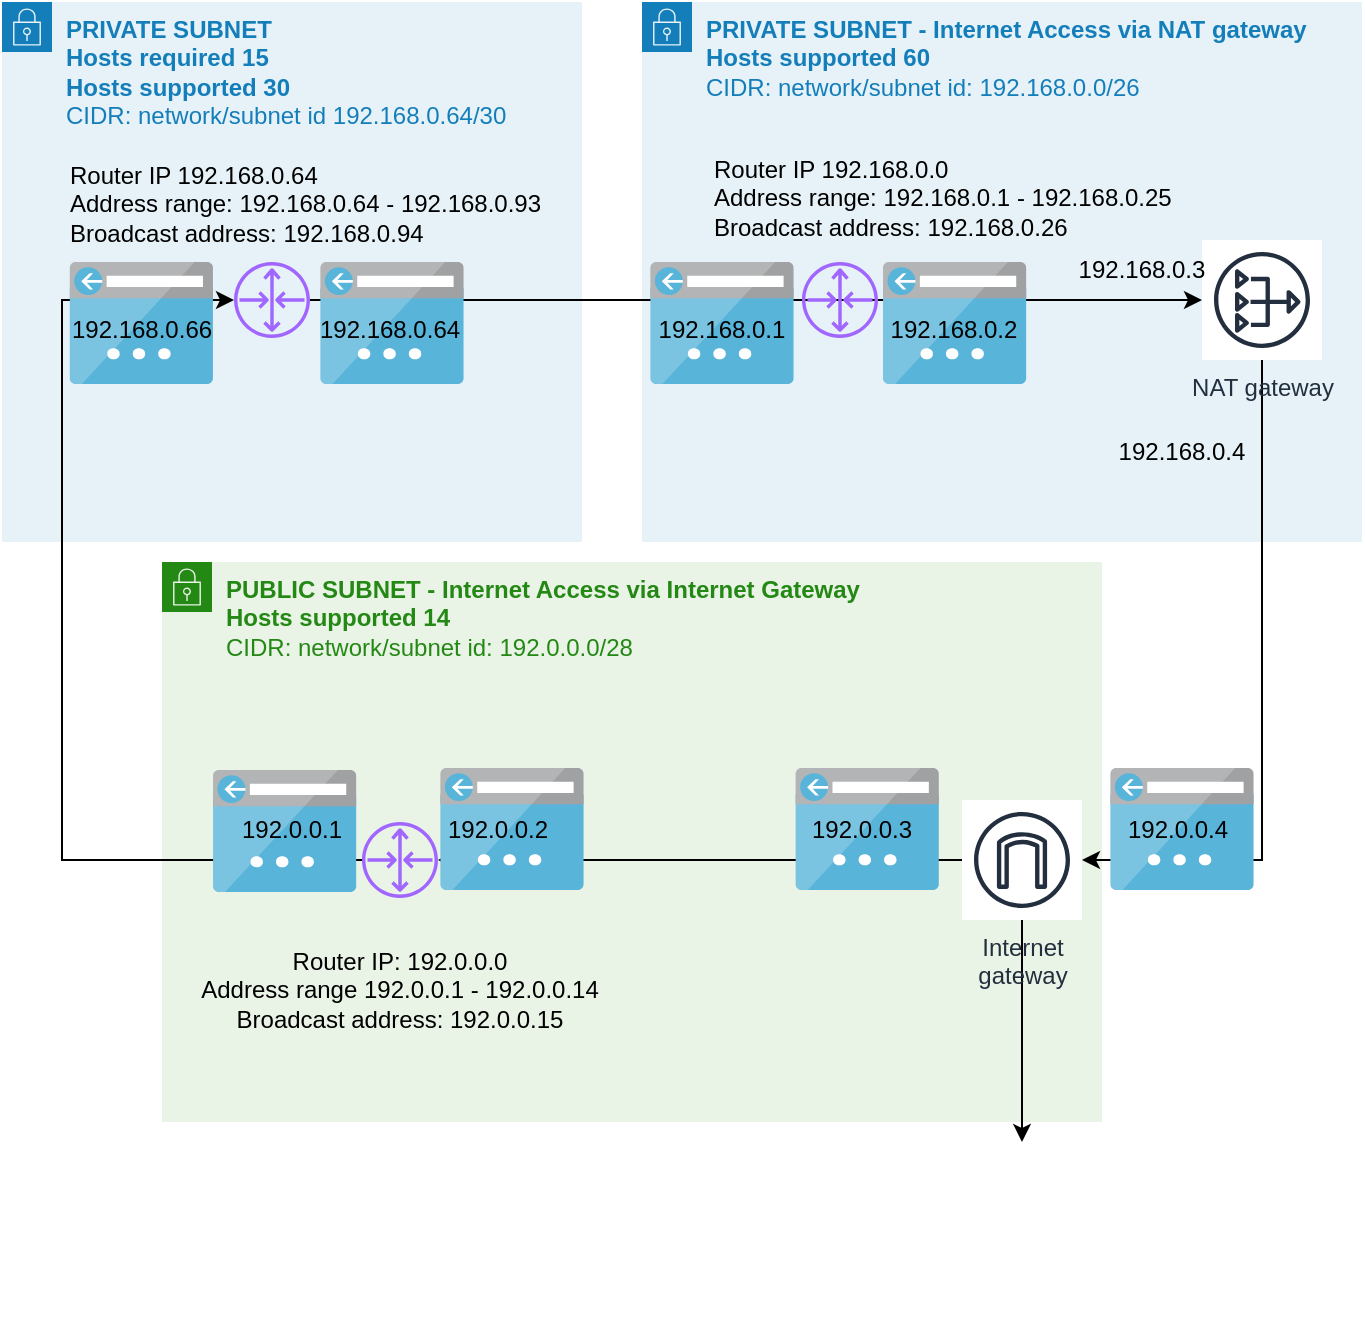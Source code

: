 <mxfile version="15.6.2" type="github"><diagram id="THZz9VPKlbnPk8QDeJtV" name="Page-1"><mxGraphModel dx="1038" dy="489" grid="1" gridSize="10" guides="1" tooltips="1" connect="1" arrows="1" fold="1" page="1" pageScale="1" pageWidth="827" pageHeight="1169" math="0" shadow="0"><root><mxCell id="0"/><mxCell id="1" parent="0"/><mxCell id="FMPoXQhVUgONB9Xmhco7-1" value="&lt;b&gt;PRIVATE SUBNET&lt;/b&gt;&lt;br&gt;&lt;b&gt;Hosts required 15&lt;/b&gt;&lt;br&gt;&lt;b&gt;Hosts supported 30&lt;/b&gt;&lt;br&gt;CIDR: network/subnet id 192.168.0.64/30&lt;br&gt;&lt;br&gt;" style="points=[[0,0],[0.25,0],[0.5,0],[0.75,0],[1,0],[1,0.25],[1,0.5],[1,0.75],[1,1],[0.75,1],[0.5,1],[0.25,1],[0,1],[0,0.75],[0,0.5],[0,0.25]];outlineConnect=0;gradientColor=none;html=1;whiteSpace=wrap;fontSize=12;fontStyle=0;shape=mxgraph.aws4.group;grIcon=mxgraph.aws4.group_security_group;grStroke=0;strokeColor=#147EBA;fillColor=#E6F2F8;verticalAlign=top;align=left;spacingLeft=30;fontColor=#147EBA;dashed=0;" vertex="1" parent="1"><mxGeometry x="40" y="40" width="290" height="270" as="geometry"/></mxCell><mxCell id="FMPoXQhVUgONB9Xmhco7-2" value="&lt;b&gt;PRIVATE SUBNET - Internet Access via NAT gateway&lt;/b&gt;&lt;br&gt;&lt;b&gt;Hosts supported 60&lt;/b&gt;&lt;br&gt;CIDR: network/subnet id: 192.168.0.0/26" style="points=[[0,0],[0.25,0],[0.5,0],[0.75,0],[1,0],[1,0.25],[1,0.5],[1,0.75],[1,1],[0.75,1],[0.5,1],[0.25,1],[0,1],[0,0.75],[0,0.5],[0,0.25]];outlineConnect=0;gradientColor=none;html=1;whiteSpace=wrap;fontSize=12;fontStyle=0;shape=mxgraph.aws4.group;grIcon=mxgraph.aws4.group_security_group;grStroke=0;strokeColor=#147EBA;fillColor=#E6F2F8;verticalAlign=top;align=left;spacingLeft=30;fontColor=#147EBA;dashed=0;" vertex="1" parent="1"><mxGeometry x="360" y="40" width="360" height="270" as="geometry"/></mxCell><mxCell id="FMPoXQhVUgONB9Xmhco7-3" value="&lt;b&gt;PUBLIC SUBNET - Internet Access via Internet Gateway&lt;/b&gt;&lt;br&gt;&lt;b&gt;Hosts supported 14&lt;/b&gt;&lt;br&gt;CIDR: network/subnet id: 192.0.0.0/28" style="points=[[0,0],[0.25,0],[0.5,0],[0.75,0],[1,0],[1,0.25],[1,0.5],[1,0.75],[1,1],[0.75,1],[0.5,1],[0.25,1],[0,1],[0,0.75],[0,0.5],[0,0.25]];outlineConnect=0;gradientColor=none;html=1;whiteSpace=wrap;fontSize=12;fontStyle=0;shape=mxgraph.aws4.group;grIcon=mxgraph.aws4.group_security_group;grStroke=0;strokeColor=#248814;fillColor=#E9F3E6;verticalAlign=top;align=left;spacingLeft=30;fontColor=#248814;dashed=0;" vertex="1" parent="1"><mxGeometry x="120" y="320" width="470" height="280" as="geometry"/></mxCell><mxCell id="FMPoXQhVUgONB9Xmhco7-9" style="edgeStyle=orthogonalEdgeStyle;rounded=0;orthogonalLoop=1;jettySize=auto;html=1;entryX=0;entryY=0.5;entryDx=0;entryDy=0;entryPerimeter=0;" edge="1" parent="1" source="FMPoXQhVUgONB9Xmhco7-4" target="FMPoXQhVUgONB9Xmhco7-7"><mxGeometry relative="1" as="geometry"/></mxCell><mxCell id="FMPoXQhVUgONB9Xmhco7-4" value="" style="sketch=0;outlineConnect=0;fontColor=#232F3E;gradientColor=none;fillColor=#A166FF;strokeColor=none;dashed=0;verticalLabelPosition=bottom;verticalAlign=top;align=center;html=1;fontSize=12;fontStyle=0;aspect=fixed;pointerEvents=1;shape=mxgraph.aws4.router;" vertex="1" parent="1"><mxGeometry x="156" y="170" width="38" height="38" as="geometry"/></mxCell><mxCell id="FMPoXQhVUgONB9Xmhco7-5" value="" style="sketch=0;outlineConnect=0;fontColor=#232F3E;gradientColor=none;fillColor=#A166FF;strokeColor=none;dashed=0;verticalLabelPosition=bottom;verticalAlign=top;align=center;html=1;fontSize=12;fontStyle=0;aspect=fixed;pointerEvents=1;shape=mxgraph.aws4.router;" vertex="1" parent="1"><mxGeometry x="440" y="170" width="38" height="38" as="geometry"/></mxCell><mxCell id="FMPoXQhVUgONB9Xmhco7-12" style="edgeStyle=orthogonalEdgeStyle;rounded=0;orthogonalLoop=1;jettySize=auto;html=1;" edge="1" parent="1" source="FMPoXQhVUgONB9Xmhco7-6" target="FMPoXQhVUgONB9Xmhco7-4"><mxGeometry relative="1" as="geometry"><Array as="points"><mxPoint x="70" y="469"/><mxPoint x="70" y="189"/></Array></mxGeometry></mxCell><mxCell id="FMPoXQhVUgONB9Xmhco7-6" value="" style="sketch=0;outlineConnect=0;fontColor=#232F3E;gradientColor=none;fillColor=#A166FF;strokeColor=none;dashed=0;verticalLabelPosition=bottom;verticalAlign=top;align=center;html=1;fontSize=12;fontStyle=0;aspect=fixed;pointerEvents=1;shape=mxgraph.aws4.router;" vertex="1" parent="1"><mxGeometry x="220" y="450" width="38" height="38" as="geometry"/></mxCell><mxCell id="FMPoXQhVUgONB9Xmhco7-10" style="edgeStyle=orthogonalEdgeStyle;rounded=0;orthogonalLoop=1;jettySize=auto;html=1;" edge="1" parent="1" source="FMPoXQhVUgONB9Xmhco7-7" target="FMPoXQhVUgONB9Xmhco7-8"><mxGeometry relative="1" as="geometry"><Array as="points"><mxPoint x="670" y="469"/></Array></mxGeometry></mxCell><mxCell id="FMPoXQhVUgONB9Xmhco7-7" value="NAT gateway" style="sketch=0;outlineConnect=0;fontColor=#232F3E;gradientColor=none;strokeColor=#232F3E;fillColor=#ffffff;dashed=0;verticalLabelPosition=bottom;verticalAlign=top;align=center;html=1;fontSize=12;fontStyle=0;aspect=fixed;shape=mxgraph.aws4.resourceIcon;resIcon=mxgraph.aws4.nat_gateway;" vertex="1" parent="1"><mxGeometry x="640" y="159" width="60" height="60" as="geometry"/></mxCell><mxCell id="FMPoXQhVUgONB9Xmhco7-11" style="edgeStyle=orthogonalEdgeStyle;rounded=0;orthogonalLoop=1;jettySize=auto;html=1;" edge="1" parent="1" source="FMPoXQhVUgONB9Xmhco7-8" target="FMPoXQhVUgONB9Xmhco7-6"><mxGeometry relative="1" as="geometry"/></mxCell><mxCell id="FMPoXQhVUgONB9Xmhco7-22" style="edgeStyle=orthogonalEdgeStyle;rounded=0;orthogonalLoop=1;jettySize=auto;html=1;" edge="1" parent="1" source="FMPoXQhVUgONB9Xmhco7-8" target="FMPoXQhVUgONB9Xmhco7-23"><mxGeometry relative="1" as="geometry"><mxPoint x="550" y="730" as="targetPoint"/></mxGeometry></mxCell><mxCell id="FMPoXQhVUgONB9Xmhco7-8" value="Internet&#10;gateway" style="sketch=0;outlineConnect=0;fontColor=#232F3E;gradientColor=none;strokeColor=#232F3E;fillColor=#ffffff;dashed=0;verticalLabelPosition=bottom;verticalAlign=top;align=center;html=1;fontSize=12;fontStyle=0;aspect=fixed;shape=mxgraph.aws4.resourceIcon;resIcon=mxgraph.aws4.internet_gateway;" vertex="1" parent="1"><mxGeometry x="520" y="439" width="60" height="60" as="geometry"/></mxCell><mxCell id="FMPoXQhVUgONB9Xmhco7-17" value="192.168.0.3" style="text;html=1;strokeColor=none;fillColor=none;align=center;verticalAlign=middle;whiteSpace=wrap;rounded=0;" vertex="1" parent="1"><mxGeometry x="580" y="159" width="60" height="30" as="geometry"/></mxCell><mxCell id="FMPoXQhVUgONB9Xmhco7-18" value="192.168.0.4" style="text;html=1;strokeColor=none;fillColor=none;align=center;verticalAlign=middle;whiteSpace=wrap;rounded=0;" vertex="1" parent="1"><mxGeometry x="600" y="250" width="60" height="30" as="geometry"/></mxCell><mxCell id="FMPoXQhVUgONB9Xmhco7-21" value="Router IP: 192.0.0.0&lt;br&gt;Address range 192.0.0.1 - 192.0.0.14&lt;br&gt;Broadcast address: 192.0.0.15" style="text;html=1;strokeColor=none;fillColor=none;align=center;verticalAlign=middle;whiteSpace=wrap;rounded=0;" vertex="1" parent="1"><mxGeometry x="133.25" y="488" width="211.5" height="92" as="geometry"/></mxCell><mxCell id="FMPoXQhVUgONB9Xmhco7-23" value="" style="shape=image;html=1;verticalAlign=top;verticalLabelPosition=bottom;labelBackgroundColor=#ffffff;imageAspect=0;aspect=fixed;image=https://cdn0.iconfinder.com/data/icons/fatcow/32x32/www_page.png" vertex="1" parent="1"><mxGeometry x="502" y="610" width="96" height="96" as="geometry"/></mxCell><mxCell id="FMPoXQhVUgONB9Xmhco7-27" value="" style="sketch=0;aspect=fixed;html=1;points=[];align=center;image;fontSize=12;image=img/lib/mscae/App_Service_IPAddress.svg;" vertex="1" parent="1"><mxGeometry x="73.38" y="170" width="72.62" height="61" as="geometry"/></mxCell><mxCell id="FMPoXQhVUgONB9Xmhco7-28" value="192.168.0.66" style="text;html=1;strokeColor=none;fillColor=none;align=center;verticalAlign=middle;whiteSpace=wrap;rounded=0;" vertex="1" parent="1"><mxGeometry x="80" y="189" width="60" height="30" as="geometry"/></mxCell><mxCell id="FMPoXQhVUgONB9Xmhco7-29" value="" style="sketch=0;aspect=fixed;html=1;points=[];align=center;image;fontSize=12;image=img/lib/mscae/App_Service_IPAddress.svg;" vertex="1" parent="1"><mxGeometry x="198.69" y="170" width="72.62" height="61" as="geometry"/></mxCell><mxCell id="FMPoXQhVUgONB9Xmhco7-30" value="192.168.0.64" style="text;html=1;strokeColor=none;fillColor=none;align=center;verticalAlign=middle;whiteSpace=wrap;rounded=0;" vertex="1" parent="1"><mxGeometry x="204" y="189" width="60" height="30" as="geometry"/></mxCell><mxCell id="FMPoXQhVUgONB9Xmhco7-31" value="" style="sketch=0;aspect=fixed;html=1;points=[];align=center;image;fontSize=12;image=img/lib/mscae/App_Service_IPAddress.svg;" vertex="1" parent="1"><mxGeometry x="363.69" y="170" width="72.62" height="61" as="geometry"/></mxCell><mxCell id="FMPoXQhVUgONB9Xmhco7-32" value="192.168.0.1" style="text;html=1;strokeColor=none;fillColor=none;align=center;verticalAlign=middle;whiteSpace=wrap;rounded=0;" vertex="1" parent="1"><mxGeometry x="370" y="189" width="60" height="30" as="geometry"/></mxCell><mxCell id="FMPoXQhVUgONB9Xmhco7-33" value="" style="sketch=0;aspect=fixed;html=1;points=[];align=center;image;fontSize=12;image=img/lib/mscae/App_Service_IPAddress.svg;" vertex="1" parent="1"><mxGeometry x="480" y="170" width="72.62" height="61" as="geometry"/></mxCell><mxCell id="FMPoXQhVUgONB9Xmhco7-34" value="192.168.0.2" style="text;html=1;strokeColor=none;fillColor=none;align=center;verticalAlign=middle;whiteSpace=wrap;rounded=0;" vertex="1" parent="1"><mxGeometry x="486.31" y="189" width="60" height="30" as="geometry"/></mxCell><mxCell id="FMPoXQhVUgONB9Xmhco7-36" value="&lt;span&gt;Router IP 192.168.0.64&lt;/span&gt;&lt;br&gt;&lt;div&gt;&lt;span&gt;Address range: 192.168.0.64 -&lt;/span&gt;&lt;span&gt;&amp;nbsp;192.168.0.93&lt;/span&gt;&lt;/div&gt;&lt;div&gt;&lt;span&gt;Broadcast address: 192.168.0.94&lt;/span&gt;&lt;/div&gt;&lt;div&gt;&lt;span&gt;&lt;br&gt;&lt;/span&gt;&lt;/div&gt;" style="text;html=1;strokeColor=none;fillColor=none;align=left;verticalAlign=top;whiteSpace=wrap;rounded=0;fontColor=#000000;" vertex="1" parent="1"><mxGeometry x="72.31" y="113" width="245.69" height="50" as="geometry"/></mxCell><mxCell id="FMPoXQhVUgONB9Xmhco7-37" value="" style="sketch=0;aspect=fixed;html=1;points=[];align=center;image;fontSize=12;image=img/lib/mscae/App_Service_IPAddress.svg;" vertex="1" parent="1"><mxGeometry x="145" y="424" width="72.62" height="61" as="geometry"/></mxCell><mxCell id="FMPoXQhVUgONB9Xmhco7-38" value="" style="sketch=0;aspect=fixed;html=1;points=[];align=center;image;fontSize=12;image=img/lib/mscae/App_Service_IPAddress.svg;" vertex="1" parent="1"><mxGeometry x="258.69" y="423" width="72.62" height="61" as="geometry"/></mxCell><mxCell id="FMPoXQhVUgONB9Xmhco7-39" value="" style="sketch=0;aspect=fixed;html=1;points=[];align=center;image;fontSize=12;image=img/lib/mscae/App_Service_IPAddress.svg;" vertex="1" parent="1"><mxGeometry x="436.31" y="423" width="72.62" height="61" as="geometry"/></mxCell><mxCell id="FMPoXQhVUgONB9Xmhco7-40" value="" style="sketch=0;aspect=fixed;html=1;points=[];align=center;image;fontSize=12;image=img/lib/mscae/App_Service_IPAddress.svg;" vertex="1" parent="1"><mxGeometry x="593.69" y="423" width="72.62" height="61" as="geometry"/></mxCell><mxCell id="FMPoXQhVUgONB9Xmhco7-41" value="192.0.0.1" style="text;html=1;strokeColor=none;fillColor=none;align=center;verticalAlign=middle;whiteSpace=wrap;rounded=0;" vertex="1" parent="1"><mxGeometry x="155" y="439" width="60" height="30" as="geometry"/></mxCell><mxCell id="FMPoXQhVUgONB9Xmhco7-42" value="192.0.0.2" style="text;html=1;strokeColor=none;fillColor=none;align=center;verticalAlign=middle;whiteSpace=wrap;rounded=0;" vertex="1" parent="1"><mxGeometry x="258" y="439" width="60" height="30" as="geometry"/></mxCell><mxCell id="FMPoXQhVUgONB9Xmhco7-43" value="192.0.0.3" style="text;html=1;strokeColor=none;fillColor=none;align=center;verticalAlign=middle;whiteSpace=wrap;rounded=0;" vertex="1" parent="1"><mxGeometry x="440" y="439" width="60" height="30" as="geometry"/></mxCell><mxCell id="FMPoXQhVUgONB9Xmhco7-44" value="192.0.0.4" style="text;html=1;strokeColor=none;fillColor=none;align=center;verticalAlign=middle;whiteSpace=wrap;rounded=0;" vertex="1" parent="1"><mxGeometry x="598" y="439" width="60" height="30" as="geometry"/></mxCell><mxCell id="FMPoXQhVUgONB9Xmhco7-45" value="&lt;span&gt;Router IP 192.168.0.0&lt;/span&gt;&lt;br&gt;&lt;div&gt;&lt;span&gt;Address range: 192.168.0.1 -&lt;/span&gt;&lt;span&gt;&amp;nbsp;192.168.0.25&lt;/span&gt;&lt;/div&gt;&lt;div&gt;&lt;span&gt;Broadcast address: 192.168.0.26&lt;/span&gt;&lt;/div&gt;" style="text;html=1;strokeColor=none;fillColor=none;align=left;verticalAlign=top;whiteSpace=wrap;rounded=0;fontColor=#000000;" vertex="1" parent="1"><mxGeometry x="394.31" y="110" width="245.69" height="60" as="geometry"/></mxCell></root></mxGraphModel></diagram></mxfile>
